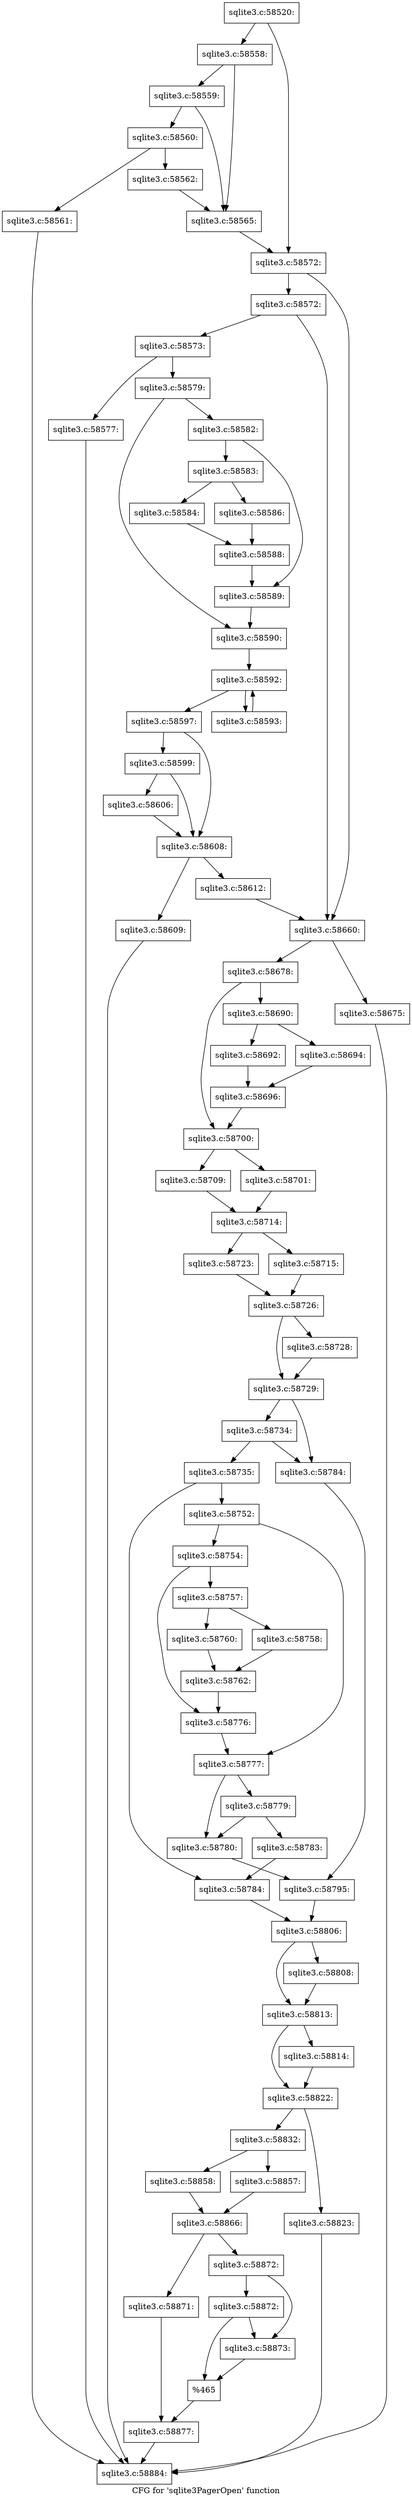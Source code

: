 digraph "CFG for 'sqlite3PagerOpen' function" {
	label="CFG for 'sqlite3PagerOpen' function";

	Node0x55c0f72e88e0 [shape=record,label="{sqlite3.c:58520:}"];
	Node0x55c0f72e88e0 -> Node0x55c0f5ecbd10;
	Node0x55c0f72e88e0 -> Node0x55c0f72f3bd0;
	Node0x55c0f5ecbd10 [shape=record,label="{sqlite3.c:58558:}"];
	Node0x55c0f5ecbd10 -> Node0x55c0f72f4590;
	Node0x55c0f5ecbd10 -> Node0x55c0f72f4540;
	Node0x55c0f72f4590 [shape=record,label="{sqlite3.c:58559:}"];
	Node0x55c0f72f4590 -> Node0x55c0f72f44f0;
	Node0x55c0f72f4590 -> Node0x55c0f72f4540;
	Node0x55c0f72f44f0 [shape=record,label="{sqlite3.c:58560:}"];
	Node0x55c0f72f44f0 -> Node0x55c0f72f4d10;
	Node0x55c0f72f44f0 -> Node0x55c0f72f4d60;
	Node0x55c0f72f4d10 [shape=record,label="{sqlite3.c:58561:}"];
	Node0x55c0f72f4d10 -> Node0x55c0f72ea710;
	Node0x55c0f72f4d60 [shape=record,label="{sqlite3.c:58562:}"];
	Node0x55c0f72f4d60 -> Node0x55c0f72f4540;
	Node0x55c0f72f4540 [shape=record,label="{sqlite3.c:58565:}"];
	Node0x55c0f72f4540 -> Node0x55c0f72f3bd0;
	Node0x55c0f72f3bd0 [shape=record,label="{sqlite3.c:58572:}"];
	Node0x55c0f72f3bd0 -> Node0x55c0f72f5640;
	Node0x55c0f72f3bd0 -> Node0x55c0f72f55f0;
	Node0x55c0f72f5640 [shape=record,label="{sqlite3.c:58572:}"];
	Node0x55c0f72f5640 -> Node0x55c0f72f55a0;
	Node0x55c0f72f5640 -> Node0x55c0f72f55f0;
	Node0x55c0f72f55a0 [shape=record,label="{sqlite3.c:58573:}"];
	Node0x55c0f72f55a0 -> Node0x55c0f72f6820;
	Node0x55c0f72f55a0 -> Node0x55c0f72f6870;
	Node0x55c0f72f6820 [shape=record,label="{sqlite3.c:58577:}"];
	Node0x55c0f72f6820 -> Node0x55c0f72ea710;
	Node0x55c0f72f6870 [shape=record,label="{sqlite3.c:58579:}"];
	Node0x55c0f72f6870 -> Node0x55c0f72f7500;
	Node0x55c0f72f6870 -> Node0x55c0f72f7550;
	Node0x55c0f72f7500 [shape=record,label="{sqlite3.c:58582:}"];
	Node0x55c0f72f7500 -> Node0x55c0f72f7960;
	Node0x55c0f72f7500 -> Node0x55c0f72f79b0;
	Node0x55c0f72f7960 [shape=record,label="{sqlite3.c:58583:}"];
	Node0x55c0f72f7960 -> Node0x55c0f72f7d50;
	Node0x55c0f72f7960 -> Node0x55c0f72f7df0;
	Node0x55c0f72f7d50 [shape=record,label="{sqlite3.c:58584:}"];
	Node0x55c0f72f7d50 -> Node0x55c0f72f7da0;
	Node0x55c0f72f7df0 [shape=record,label="{sqlite3.c:58586:}"];
	Node0x55c0f72f7df0 -> Node0x55c0f72f7da0;
	Node0x55c0f72f7da0 [shape=record,label="{sqlite3.c:58588:}"];
	Node0x55c0f72f7da0 -> Node0x55c0f72f79b0;
	Node0x55c0f72f79b0 [shape=record,label="{sqlite3.c:58589:}"];
	Node0x55c0f72f79b0 -> Node0x55c0f72f7550;
	Node0x55c0f72f7550 [shape=record,label="{sqlite3.c:58590:}"];
	Node0x55c0f72f7550 -> Node0x55c0f72f9070;
	Node0x55c0f72f9070 [shape=record,label="{sqlite3.c:58592:}"];
	Node0x55c0f72f9070 -> Node0x55c0f72f93f0;
	Node0x55c0f72f9070 -> Node0x55c0f72f91d0;
	Node0x55c0f72f93f0 [shape=record,label="{sqlite3.c:58593:}"];
	Node0x55c0f72f93f0 -> Node0x55c0f72f9070;
	Node0x55c0f72f91d0 [shape=record,label="{sqlite3.c:58597:}"];
	Node0x55c0f72f91d0 -> Node0x55c0f72fa890;
	Node0x55c0f72f91d0 -> Node0x55c0f72fa840;
	Node0x55c0f72fa890 [shape=record,label="{sqlite3.c:58599:}"];
	Node0x55c0f72fa890 -> Node0x55c0f72fa7f0;
	Node0x55c0f72fa890 -> Node0x55c0f72fa840;
	Node0x55c0f72fa7f0 [shape=record,label="{sqlite3.c:58606:}"];
	Node0x55c0f72fa7f0 -> Node0x55c0f72fa840;
	Node0x55c0f72fa840 [shape=record,label="{sqlite3.c:58608:}"];
	Node0x55c0f72fa840 -> Node0x55c0f72fb450;
	Node0x55c0f72fa840 -> Node0x55c0f72fb4a0;
	Node0x55c0f72fb450 [shape=record,label="{sqlite3.c:58609:}"];
	Node0x55c0f72fb450 -> Node0x55c0f72ea710;
	Node0x55c0f72fb4a0 [shape=record,label="{sqlite3.c:58612:}"];
	Node0x55c0f72fb4a0 -> Node0x55c0f72f55f0;
	Node0x55c0f72f55f0 [shape=record,label="{sqlite3.c:58660:}"];
	Node0x55c0f72f55f0 -> Node0x55c0f72fd920;
	Node0x55c0f72f55f0 -> Node0x55c0f72fd8d0;
	Node0x55c0f72fd8d0 [shape=record,label="{sqlite3.c:58675:}"];
	Node0x55c0f72fd8d0 -> Node0x55c0f72ea710;
	Node0x55c0f72fd920 [shape=record,label="{sqlite3.c:58678:}"];
	Node0x55c0f72fd920 -> Node0x55c0f7300cb0;
	Node0x55c0f72fd920 -> Node0x55c0f7300d00;
	Node0x55c0f7300cb0 [shape=record,label="{sqlite3.c:58690:}"];
	Node0x55c0f7300cb0 -> Node0x55c0f7301820;
	Node0x55c0f7300cb0 -> Node0x55c0f73018c0;
	Node0x55c0f7301820 [shape=record,label="{sqlite3.c:58692:}"];
	Node0x55c0f7301820 -> Node0x55c0f7301870;
	Node0x55c0f73018c0 [shape=record,label="{sqlite3.c:58694:}"];
	Node0x55c0f73018c0 -> Node0x55c0f7301870;
	Node0x55c0f7301870 [shape=record,label="{sqlite3.c:58696:}"];
	Node0x55c0f7301870 -> Node0x55c0f7300d00;
	Node0x55c0f7300d00 [shape=record,label="{sqlite3.c:58700:}"];
	Node0x55c0f7300d00 -> Node0x55c0f73027a0;
	Node0x55c0f7300d00 -> Node0x55c0f7302840;
	Node0x55c0f73027a0 [shape=record,label="{sqlite3.c:58701:}"];
	Node0x55c0f73027a0 -> Node0x55c0f73027f0;
	Node0x55c0f7302840 [shape=record,label="{sqlite3.c:58709:}"];
	Node0x55c0f7302840 -> Node0x55c0f73027f0;
	Node0x55c0f73027f0 [shape=record,label="{sqlite3.c:58714:}"];
	Node0x55c0f73027f0 -> Node0x55c0f7304000;
	Node0x55c0f73027f0 -> Node0x55c0f73040a0;
	Node0x55c0f7304000 [shape=record,label="{sqlite3.c:58715:}"];
	Node0x55c0f7304000 -> Node0x55c0f7304050;
	Node0x55c0f73040a0 [shape=record,label="{sqlite3.c:58723:}"];
	Node0x55c0f73040a0 -> Node0x55c0f7304050;
	Node0x55c0f7304050 [shape=record,label="{sqlite3.c:58726:}"];
	Node0x55c0f7304050 -> Node0x55c0f7305900;
	Node0x55c0f7304050 -> Node0x55c0f7305950;
	Node0x55c0f7305900 [shape=record,label="{sqlite3.c:58728:}"];
	Node0x55c0f7305900 -> Node0x55c0f7305950;
	Node0x55c0f7305950 [shape=record,label="{sqlite3.c:58729:}"];
	Node0x55c0f7305950 -> Node0x55c0f7306520;
	Node0x55c0f7305950 -> Node0x55c0f73064d0;
	Node0x55c0f7306520 [shape=record,label="{sqlite3.c:58734:}"];
	Node0x55c0f7306520 -> Node0x55c0f7306430;
	Node0x55c0f7306520 -> Node0x55c0f73064d0;
	Node0x55c0f7306430 [shape=record,label="{sqlite3.c:58735:}"];
	Node0x55c0f7306430 -> Node0x55c0f5282d80;
	Node0x55c0f7306430 -> Node0x55c0f73082f0;
	Node0x55c0f5282d80 [shape=record,label="{sqlite3.c:58752:}"];
	Node0x55c0f5282d80 -> Node0x55c0f7308f40;
	Node0x55c0f5282d80 -> Node0x55c0f52a5180;
	Node0x55c0f52a5180 [shape=record,label="{sqlite3.c:58754:}"];
	Node0x55c0f52a5180 -> Node0x55c0f56f5960;
	Node0x55c0f52a5180 -> Node0x55c0f7307650;
	Node0x55c0f56f5960 [shape=record,label="{sqlite3.c:58757:}"];
	Node0x55c0f56f5960 -> Node0x55c0f73096a0;
	Node0x55c0f56f5960 -> Node0x55c0f7309d20;
	Node0x55c0f73096a0 [shape=record,label="{sqlite3.c:58758:}"];
	Node0x55c0f73096a0 -> Node0x55c0f7309cd0;
	Node0x55c0f7309d20 [shape=record,label="{sqlite3.c:58760:}"];
	Node0x55c0f7309d20 -> Node0x55c0f7309cd0;
	Node0x55c0f7309cd0 [shape=record,label="{sqlite3.c:58762:}"];
	Node0x55c0f7309cd0 -> Node0x55c0f7307650;
	Node0x55c0f7307650 [shape=record,label="{sqlite3.c:58776:}"];
	Node0x55c0f7307650 -> Node0x55c0f7308f40;
	Node0x55c0f7308f40 [shape=record,label="{sqlite3.c:58777:}"];
	Node0x55c0f7308f40 -> Node0x55c0f7024640;
	Node0x55c0f7308f40 -> Node0x55c0f70246e0;
	Node0x55c0f70246e0 [shape=record,label="{sqlite3.c:58779:}"];
	Node0x55c0f70246e0 -> Node0x55c0f7024640;
	Node0x55c0f70246e0 -> Node0x55c0f7024690;
	Node0x55c0f7024640 [shape=record,label="{sqlite3.c:58780:}"];
	Node0x55c0f7024640 -> Node0x55c0f730cba0;
	Node0x55c0f7024690 [shape=record,label="{sqlite3.c:58783:}"];
	Node0x55c0f7024690 -> Node0x55c0f73082f0;
	Node0x55c0f73082f0 [shape=record,label="{sqlite3.c:58784:}"];
	Node0x55c0f73082f0 -> Node0x55c0f7306480;
	Node0x55c0f73064d0 [shape=record,label="{sqlite3.c:58784:}"];
	Node0x55c0f73064d0 -> Node0x55c0f730cba0;
	Node0x55c0f730cba0 [shape=record,label="{sqlite3.c:58795:}"];
	Node0x55c0f730cba0 -> Node0x55c0f7306480;
	Node0x55c0f7306480 [shape=record,label="{sqlite3.c:58806:}"];
	Node0x55c0f7306480 -> Node0x55c0f730de30;
	Node0x55c0f7306480 -> Node0x55c0f730de80;
	Node0x55c0f730de30 [shape=record,label="{sqlite3.c:58808:}"];
	Node0x55c0f730de30 -> Node0x55c0f730de80;
	Node0x55c0f730de80 [shape=record,label="{sqlite3.c:58813:}"];
	Node0x55c0f730de80 -> Node0x55c0f730e6b0;
	Node0x55c0f730de80 -> Node0x55c0f730e700;
	Node0x55c0f730e6b0 [shape=record,label="{sqlite3.c:58814:}"];
	Node0x55c0f730e6b0 -> Node0x55c0f730e700;
	Node0x55c0f730e700 [shape=record,label="{sqlite3.c:58822:}"];
	Node0x55c0f730e700 -> Node0x55c0f585a570;
	Node0x55c0f730e700 -> Node0x55c0f57e9d70;
	Node0x55c0f585a570 [shape=record,label="{sqlite3.c:58823:}"];
	Node0x55c0f585a570 -> Node0x55c0f72ea710;
	Node0x55c0f57e9d70 [shape=record,label="{sqlite3.c:58832:}"];
	Node0x55c0f57e9d70 -> Node0x55c0f57ec7e0;
	Node0x55c0f57e9d70 -> Node0x55c0f730f400;
	Node0x55c0f57ec7e0 [shape=record,label="{sqlite3.c:58857:}"];
	Node0x55c0f57ec7e0 -> Node0x55c0f51b9480;
	Node0x55c0f730f400 [shape=record,label="{sqlite3.c:58858:}"];
	Node0x55c0f730f400 -> Node0x55c0f51b9480;
	Node0x55c0f51b9480 [shape=record,label="{sqlite3.c:58866:}"];
	Node0x55c0f51b9480 -> Node0x55c0f73141f0;
	Node0x55c0f51b9480 -> Node0x55c0f7314150;
	Node0x55c0f7314150 [shape=record,label="{sqlite3.c:58871:}"];
	Node0x55c0f7314150 -> Node0x55c0f73141a0;
	Node0x55c0f73141f0 [shape=record,label="{sqlite3.c:58872:}"];
	Node0x55c0f73141f0 -> Node0x55c0f7314880;
	Node0x55c0f73141f0 -> Node0x55c0f7314920;
	Node0x55c0f7314920 [shape=record,label="{sqlite3.c:58872:}"];
	Node0x55c0f7314920 -> Node0x55c0f7314880;
	Node0x55c0f7314920 -> Node0x55c0f73148d0;
	Node0x55c0f7314880 [shape=record,label="{sqlite3.c:58873:}"];
	Node0x55c0f7314880 -> Node0x55c0f73148d0;
	Node0x55c0f73148d0 [shape=record,label="{%465}"];
	Node0x55c0f73148d0 -> Node0x55c0f73141a0;
	Node0x55c0f73141a0 [shape=record,label="{sqlite3.c:58877:}"];
	Node0x55c0f73141a0 -> Node0x55c0f72ea710;
	Node0x55c0f72ea710 [shape=record,label="{sqlite3.c:58884:}"];
}
